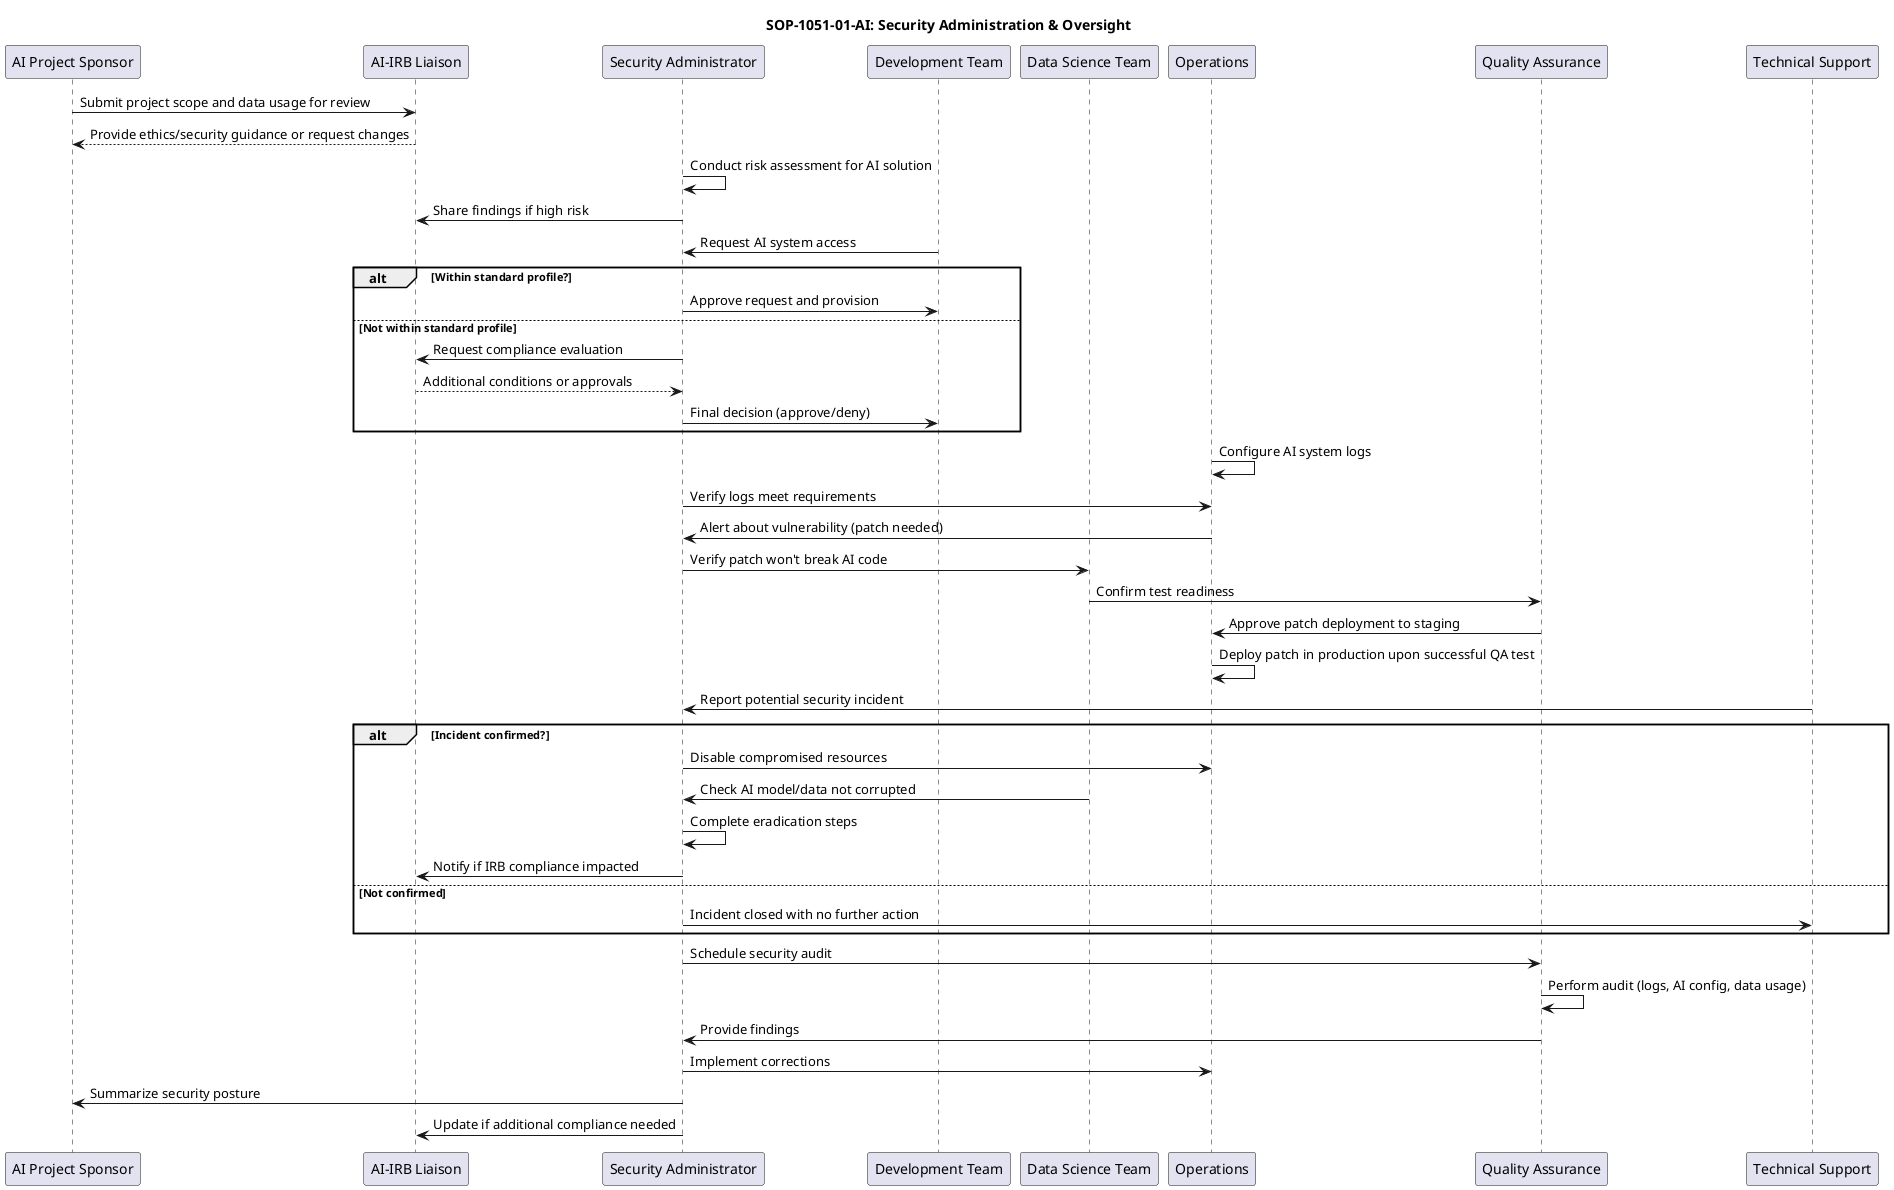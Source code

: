 @startuml

title SOP-1051-01-AI: Security Administration & Oversight

participant "AI Project Sponsor" as Sponsor
participant "AI-IRB Liaison" as IRB
participant "Security Administrator" as SecAdmin
participant "Development Team" as DevTeam
participant "Data Science Team" as DSTeam
participant "Operations" as Ops
participant "Quality Assurance" as QA
participant "Technical Support" as TechSup

' 1. AI-IRB Engagement and Risk Analysis
Sponsor -> IRB: Submit project scope and data usage for review
IRB --> Sponsor: Provide ethics/security guidance or request changes
SecAdmin -> SecAdmin: Conduct risk assessment for AI solution
SecAdmin -> IRB: Share findings if high risk

' 2. Access Provisioning
DevTeam -> SecAdmin: Request AI system access
alt Within standard profile?
    SecAdmin -> DevTeam: Approve request and provision
else Not within standard profile
    SecAdmin -> IRB: Request compliance evaluation
    IRB --> SecAdmin: Additional conditions or approvals
    SecAdmin -> DevTeam: Final decision (approve/deny)
end

' 3. Security Monitoring and Patch Management
Ops -> Ops: Configure AI system logs
SecAdmin -> Ops: Verify logs meet requirements
Ops -> SecAdmin: Alert about vulnerability (patch needed)
SecAdmin -> DSTeam: Verify patch won't break AI code
DSTeam -> QA: Confirm test readiness
QA -> Ops: Approve patch deployment to staging
Ops -> Ops: Deploy patch in production upon successful QA test

' 4. Incident Handling
TechSup -> SecAdmin: Report potential security incident
alt Incident confirmed?
    SecAdmin -> Ops: Disable compromised resources
    DSTeam -> SecAdmin: Check AI model/data not corrupted
    SecAdmin -> SecAdmin: Complete eradication steps
    SecAdmin -> IRB: Notify if IRB compliance impacted
else Not confirmed
    SecAdmin -> TechSup: Incident closed with no further action
end

' 5. Periodic Audits & Reviews
SecAdmin -> QA: Schedule security audit
QA -> QA: Perform audit (logs, AI config, data usage)
QA -> SecAdmin: Provide findings
SecAdmin -> Ops: Implement corrections
SecAdmin -> Sponsor: Summarize security posture
SecAdmin -> IRB: Update if additional compliance needed

@enduml
